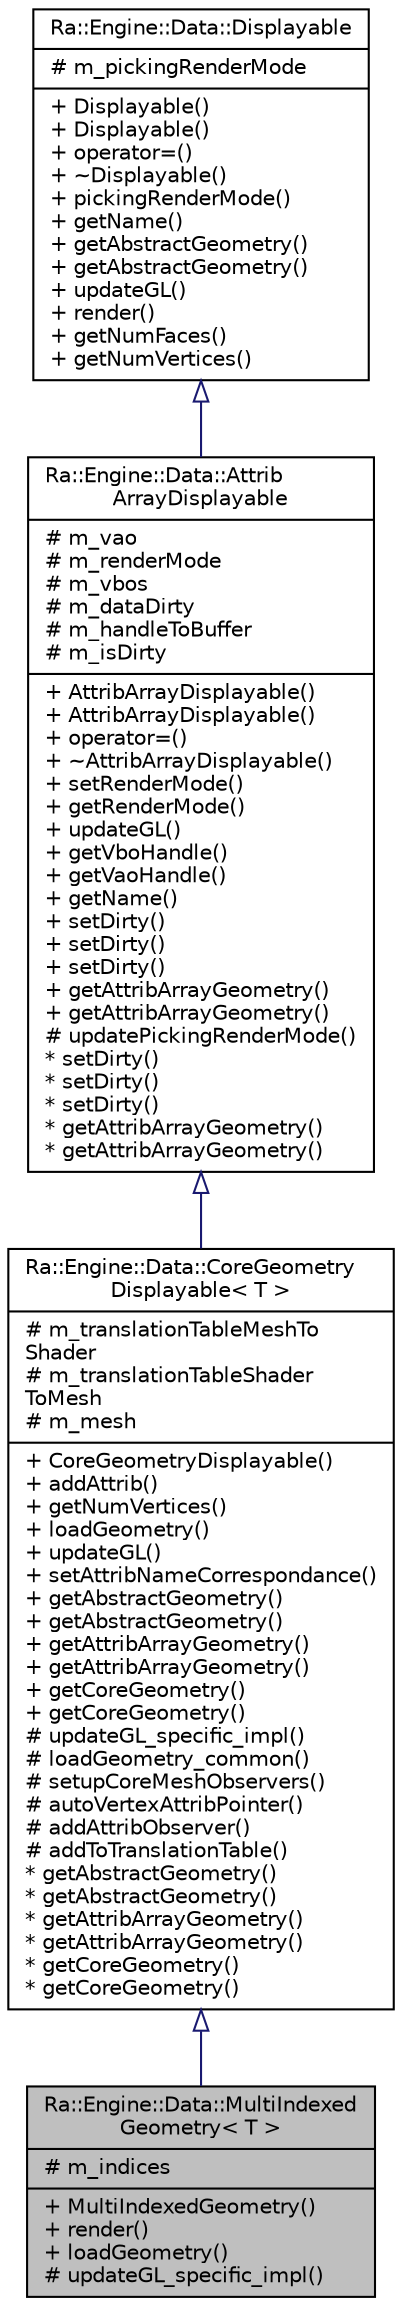 digraph "Ra::Engine::Data::MultiIndexedGeometry&lt; T &gt;"
{
 // INTERACTIVE_SVG=YES
 // LATEX_PDF_SIZE
  edge [fontname="Helvetica",fontsize="10",labelfontname="Helvetica",labelfontsize="10"];
  node [fontname="Helvetica",fontsize="10",shape=record];
  Node1 [label="{Ra::Engine::Data::MultiIndexed\lGeometry\< T \>\n|# m_indices\l|+ MultiIndexedGeometry()\l+ render()\l+ loadGeometry()\l# updateGL_specific_impl()\l}",height=0.2,width=0.4,color="black", fillcolor="grey75", style="filled", fontcolor="black",tooltip=" "];
  Node2 -> Node1 [dir="back",color="midnightblue",fontsize="10",style="solid",arrowtail="onormal",fontname="Helvetica"];
  Node2 [label="{Ra::Engine::Data::CoreGeometry\lDisplayable\< T \>\n|# m_translationTableMeshTo\lShader\l# m_translationTableShader\lToMesh\l# m_mesh\l|+ CoreGeometryDisplayable()\l+ addAttrib()\l+ getNumVertices()\l+ loadGeometry()\l+ updateGL()\l+ setAttribNameCorrespondance()\l+ getAbstractGeometry()\l+ getAbstractGeometry()\l+ getAttribArrayGeometry()\l+ getAttribArrayGeometry()\l+ getCoreGeometry()\l+ getCoreGeometry()\l# updateGL_specific_impl()\l# loadGeometry_common()\l# setupCoreMeshObservers()\l# autoVertexAttribPointer()\l# addAttribObserver()\l# addToTranslationTable()\l* getAbstractGeometry()\l* getAbstractGeometry()\l* getAttribArrayGeometry()\l* getAttribArrayGeometry()\l* getCoreGeometry()\l* getCoreGeometry()\l}",height=0.2,width=0.4,color="black", fillcolor="white", style="filled",URL="$classRa_1_1Engine_1_1Data_1_1CoreGeometryDisplayable.html",tooltip="Template class to manage the Displayable aspect of a Core Geomertry, such as TriangleMesh."];
  Node3 -> Node2 [dir="back",color="midnightblue",fontsize="10",style="solid",arrowtail="onormal",fontname="Helvetica"];
  Node3 [label="{Ra::Engine::Data::Attrib\lArrayDisplayable\n|# m_vao\l# m_renderMode\l# m_vbos\l# m_dataDirty\l# m_handleToBuffer\l# m_isDirty\l|+ AttribArrayDisplayable()\l+ AttribArrayDisplayable()\l+ operator=()\l+ ~AttribArrayDisplayable()\l+ setRenderMode()\l+ getRenderMode()\l+ updateGL()\l+ getVboHandle()\l+ getVaoHandle()\l+ getName()\l+ setDirty()\l+ setDirty()\l+ setDirty()\l+ getAttribArrayGeometry()\l+ getAttribArrayGeometry()\l# updatePickingRenderMode()\l* setDirty()\l* setDirty()\l* setDirty()\l* getAttribArrayGeometry()\l* getAttribArrayGeometry()\l}",height=0.2,width=0.4,color="black", fillcolor="white", style="filled",URL="$classRa_1_1Engine_1_1Data_1_1AttribArrayDisplayable.html",tooltip=" "];
  Node4 -> Node3 [dir="back",color="midnightblue",fontsize="10",style="solid",arrowtail="onormal",fontname="Helvetica"];
  Node4 [label="{Ra::Engine::Data::Displayable\n|# m_pickingRenderMode\l|+ Displayable()\l+ Displayable()\l+ operator=()\l+ ~Displayable()\l+ pickingRenderMode()\l+ getName()\l+ getAbstractGeometry()\l+ getAbstractGeometry()\l+ updateGL()\l+ render()\l+ getNumFaces()\l+ getNumVertices()\l}",height=0.2,width=0.4,color="black", fillcolor="white", style="filled",URL="$classRa_1_1Engine_1_1Data_1_1Displayable.html",tooltip=" "];
}
